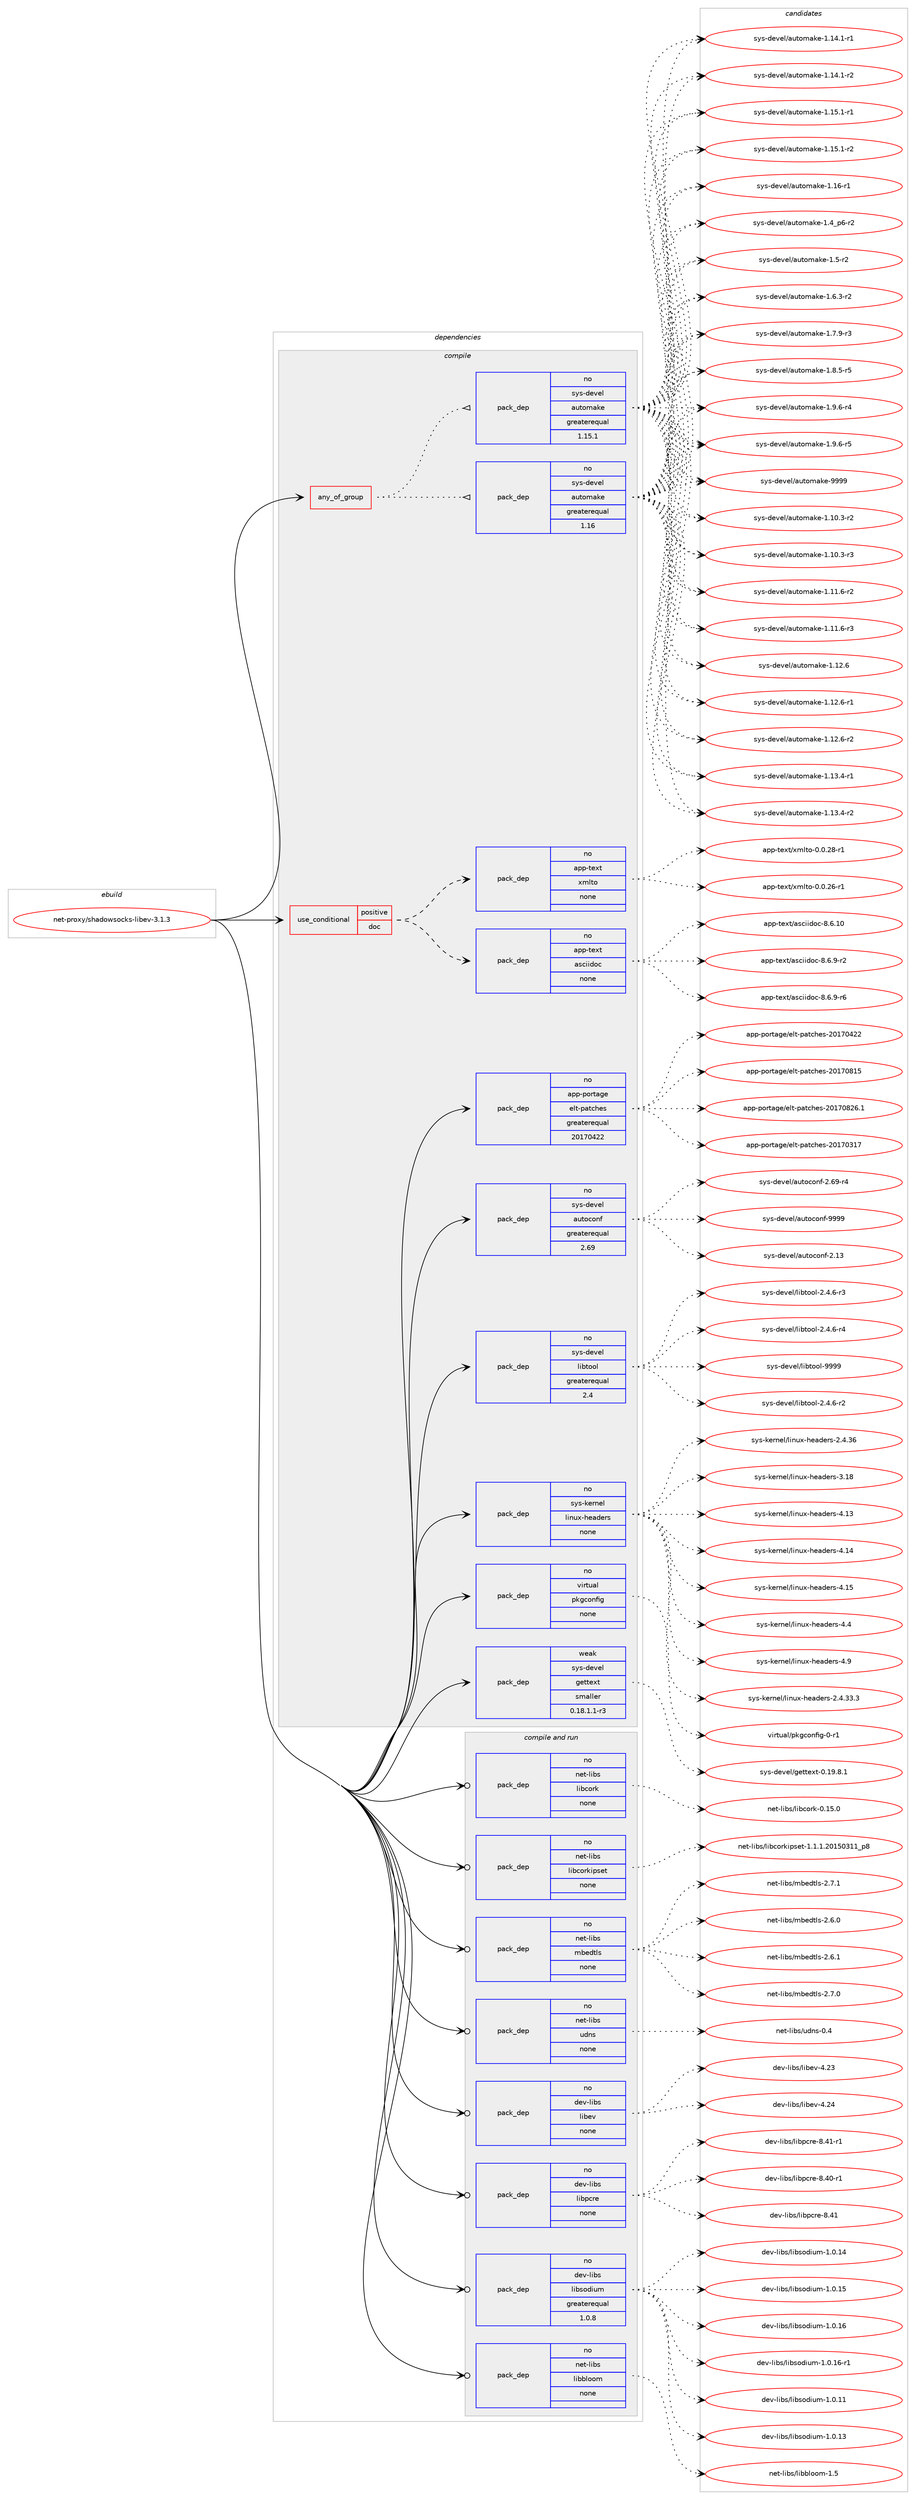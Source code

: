 digraph prolog {

# *************
# Graph options
# *************

newrank=true;
concentrate=true;
compound=true;
graph [rankdir=LR,fontname=Helvetica,fontsize=10,ranksep=1.5];#, ranksep=2.5, nodesep=0.2];
edge  [arrowhead=vee];
node  [fontname=Helvetica,fontsize=10];

# **********
# The ebuild
# **********

subgraph cluster_leftcol {
color=gray;
rank=same;
label=<<i>ebuild</i>>;
id [label="net-proxy/shadowsocks-libev-3.1.3", color=red, width=4, href="../net-proxy/shadowsocks-libev-3.1.3.svg"];
}

# ****************
# The dependencies
# ****************

subgraph cluster_midcol {
color=gray;
label=<<i>dependencies</i>>;
subgraph cluster_compile {
fillcolor="#eeeeee";
style=filled;
label=<<i>compile</i>>;
subgraph any30 {
dependency1260 [label=<<TABLE BORDER="0" CELLBORDER="1" CELLSPACING="0" CELLPADDING="4"><TR><TD CELLPADDING="10">any_of_group</TD></TR></TABLE>>, shape=none, color=red];subgraph pack849 {
dependency1261 [label=<<TABLE BORDER="0" CELLBORDER="1" CELLSPACING="0" CELLPADDING="4" WIDTH="220"><TR><TD ROWSPAN="6" CELLPADDING="30">pack_dep</TD></TR><TR><TD WIDTH="110">no</TD></TR><TR><TD>sys-devel</TD></TR><TR><TD>automake</TD></TR><TR><TD>greaterequal</TD></TR><TR><TD>1.16</TD></TR></TABLE>>, shape=none, color=blue];
}
dependency1260:e -> dependency1261:w [weight=20,style="dotted",arrowhead="oinv"];
subgraph pack850 {
dependency1262 [label=<<TABLE BORDER="0" CELLBORDER="1" CELLSPACING="0" CELLPADDING="4" WIDTH="220"><TR><TD ROWSPAN="6" CELLPADDING="30">pack_dep</TD></TR><TR><TD WIDTH="110">no</TD></TR><TR><TD>sys-devel</TD></TR><TR><TD>automake</TD></TR><TR><TD>greaterequal</TD></TR><TR><TD>1.15.1</TD></TR></TABLE>>, shape=none, color=blue];
}
dependency1260:e -> dependency1262:w [weight=20,style="dotted",arrowhead="oinv"];
}
id:e -> dependency1260:w [weight=20,style="solid",arrowhead="vee"];
subgraph cond382 {
dependency1263 [label=<<TABLE BORDER="0" CELLBORDER="1" CELLSPACING="0" CELLPADDING="4"><TR><TD ROWSPAN="3" CELLPADDING="10">use_conditional</TD></TR><TR><TD>positive</TD></TR><TR><TD>doc</TD></TR></TABLE>>, shape=none, color=red];
subgraph pack851 {
dependency1264 [label=<<TABLE BORDER="0" CELLBORDER="1" CELLSPACING="0" CELLPADDING="4" WIDTH="220"><TR><TD ROWSPAN="6" CELLPADDING="30">pack_dep</TD></TR><TR><TD WIDTH="110">no</TD></TR><TR><TD>app-text</TD></TR><TR><TD>asciidoc</TD></TR><TR><TD>none</TD></TR><TR><TD></TD></TR></TABLE>>, shape=none, color=blue];
}
dependency1263:e -> dependency1264:w [weight=20,style="dashed",arrowhead="vee"];
subgraph pack852 {
dependency1265 [label=<<TABLE BORDER="0" CELLBORDER="1" CELLSPACING="0" CELLPADDING="4" WIDTH="220"><TR><TD ROWSPAN="6" CELLPADDING="30">pack_dep</TD></TR><TR><TD WIDTH="110">no</TD></TR><TR><TD>app-text</TD></TR><TR><TD>xmlto</TD></TR><TR><TD>none</TD></TR><TR><TD></TD></TR></TABLE>>, shape=none, color=blue];
}
dependency1263:e -> dependency1265:w [weight=20,style="dashed",arrowhead="vee"];
}
id:e -> dependency1263:w [weight=20,style="solid",arrowhead="vee"];
subgraph pack853 {
dependency1266 [label=<<TABLE BORDER="0" CELLBORDER="1" CELLSPACING="0" CELLPADDING="4" WIDTH="220"><TR><TD ROWSPAN="6" CELLPADDING="30">pack_dep</TD></TR><TR><TD WIDTH="110">no</TD></TR><TR><TD>app-portage</TD></TR><TR><TD>elt-patches</TD></TR><TR><TD>greaterequal</TD></TR><TR><TD>20170422</TD></TR></TABLE>>, shape=none, color=blue];
}
id:e -> dependency1266:w [weight=20,style="solid",arrowhead="vee"];
subgraph pack854 {
dependency1267 [label=<<TABLE BORDER="0" CELLBORDER="1" CELLSPACING="0" CELLPADDING="4" WIDTH="220"><TR><TD ROWSPAN="6" CELLPADDING="30">pack_dep</TD></TR><TR><TD WIDTH="110">no</TD></TR><TR><TD>sys-devel</TD></TR><TR><TD>autoconf</TD></TR><TR><TD>greaterequal</TD></TR><TR><TD>2.69</TD></TR></TABLE>>, shape=none, color=blue];
}
id:e -> dependency1267:w [weight=20,style="solid",arrowhead="vee"];
subgraph pack855 {
dependency1268 [label=<<TABLE BORDER="0" CELLBORDER="1" CELLSPACING="0" CELLPADDING="4" WIDTH="220"><TR><TD ROWSPAN="6" CELLPADDING="30">pack_dep</TD></TR><TR><TD WIDTH="110">no</TD></TR><TR><TD>sys-devel</TD></TR><TR><TD>libtool</TD></TR><TR><TD>greaterequal</TD></TR><TR><TD>2.4</TD></TR></TABLE>>, shape=none, color=blue];
}
id:e -> dependency1268:w [weight=20,style="solid",arrowhead="vee"];
subgraph pack856 {
dependency1269 [label=<<TABLE BORDER="0" CELLBORDER="1" CELLSPACING="0" CELLPADDING="4" WIDTH="220"><TR><TD ROWSPAN="6" CELLPADDING="30">pack_dep</TD></TR><TR><TD WIDTH="110">no</TD></TR><TR><TD>sys-kernel</TD></TR><TR><TD>linux-headers</TD></TR><TR><TD>none</TD></TR><TR><TD></TD></TR></TABLE>>, shape=none, color=blue];
}
id:e -> dependency1269:w [weight=20,style="solid",arrowhead="vee"];
subgraph pack857 {
dependency1270 [label=<<TABLE BORDER="0" CELLBORDER="1" CELLSPACING="0" CELLPADDING="4" WIDTH="220"><TR><TD ROWSPAN="6" CELLPADDING="30">pack_dep</TD></TR><TR><TD WIDTH="110">no</TD></TR><TR><TD>virtual</TD></TR><TR><TD>pkgconfig</TD></TR><TR><TD>none</TD></TR><TR><TD></TD></TR></TABLE>>, shape=none, color=blue];
}
id:e -> dependency1270:w [weight=20,style="solid",arrowhead="vee"];
subgraph pack858 {
dependency1271 [label=<<TABLE BORDER="0" CELLBORDER="1" CELLSPACING="0" CELLPADDING="4" WIDTH="220"><TR><TD ROWSPAN="6" CELLPADDING="30">pack_dep</TD></TR><TR><TD WIDTH="110">weak</TD></TR><TR><TD>sys-devel</TD></TR><TR><TD>gettext</TD></TR><TR><TD>smaller</TD></TR><TR><TD>0.18.1.1-r3</TD></TR></TABLE>>, shape=none, color=blue];
}
id:e -> dependency1271:w [weight=20,style="solid",arrowhead="vee"];
}
subgraph cluster_compileandrun {
fillcolor="#eeeeee";
style=filled;
label=<<i>compile and run</i>>;
subgraph pack859 {
dependency1272 [label=<<TABLE BORDER="0" CELLBORDER="1" CELLSPACING="0" CELLPADDING="4" WIDTH="220"><TR><TD ROWSPAN="6" CELLPADDING="30">pack_dep</TD></TR><TR><TD WIDTH="110">no</TD></TR><TR><TD>dev-libs</TD></TR><TR><TD>libev</TD></TR><TR><TD>none</TD></TR><TR><TD></TD></TR></TABLE>>, shape=none, color=blue];
}
id:e -> dependency1272:w [weight=20,style="solid",arrowhead="odotvee"];
subgraph pack860 {
dependency1273 [label=<<TABLE BORDER="0" CELLBORDER="1" CELLSPACING="0" CELLPADDING="4" WIDTH="220"><TR><TD ROWSPAN="6" CELLPADDING="30">pack_dep</TD></TR><TR><TD WIDTH="110">no</TD></TR><TR><TD>dev-libs</TD></TR><TR><TD>libpcre</TD></TR><TR><TD>none</TD></TR><TR><TD></TD></TR></TABLE>>, shape=none, color=blue];
}
id:e -> dependency1273:w [weight=20,style="solid",arrowhead="odotvee"];
subgraph pack861 {
dependency1274 [label=<<TABLE BORDER="0" CELLBORDER="1" CELLSPACING="0" CELLPADDING="4" WIDTH="220"><TR><TD ROWSPAN="6" CELLPADDING="30">pack_dep</TD></TR><TR><TD WIDTH="110">no</TD></TR><TR><TD>dev-libs</TD></TR><TR><TD>libsodium</TD></TR><TR><TD>greaterequal</TD></TR><TR><TD>1.0.8</TD></TR></TABLE>>, shape=none, color=blue];
}
id:e -> dependency1274:w [weight=20,style="solid",arrowhead="odotvee"];
subgraph pack862 {
dependency1275 [label=<<TABLE BORDER="0" CELLBORDER="1" CELLSPACING="0" CELLPADDING="4" WIDTH="220"><TR><TD ROWSPAN="6" CELLPADDING="30">pack_dep</TD></TR><TR><TD WIDTH="110">no</TD></TR><TR><TD>net-libs</TD></TR><TR><TD>libbloom</TD></TR><TR><TD>none</TD></TR><TR><TD></TD></TR></TABLE>>, shape=none, color=blue];
}
id:e -> dependency1275:w [weight=20,style="solid",arrowhead="odotvee"];
subgraph pack863 {
dependency1276 [label=<<TABLE BORDER="0" CELLBORDER="1" CELLSPACING="0" CELLPADDING="4" WIDTH="220"><TR><TD ROWSPAN="6" CELLPADDING="30">pack_dep</TD></TR><TR><TD WIDTH="110">no</TD></TR><TR><TD>net-libs</TD></TR><TR><TD>libcork</TD></TR><TR><TD>none</TD></TR><TR><TD></TD></TR></TABLE>>, shape=none, color=blue];
}
id:e -> dependency1276:w [weight=20,style="solid",arrowhead="odotvee"];
subgraph pack864 {
dependency1277 [label=<<TABLE BORDER="0" CELLBORDER="1" CELLSPACING="0" CELLPADDING="4" WIDTH="220"><TR><TD ROWSPAN="6" CELLPADDING="30">pack_dep</TD></TR><TR><TD WIDTH="110">no</TD></TR><TR><TD>net-libs</TD></TR><TR><TD>libcorkipset</TD></TR><TR><TD>none</TD></TR><TR><TD></TD></TR></TABLE>>, shape=none, color=blue];
}
id:e -> dependency1277:w [weight=20,style="solid",arrowhead="odotvee"];
subgraph pack865 {
dependency1278 [label=<<TABLE BORDER="0" CELLBORDER="1" CELLSPACING="0" CELLPADDING="4" WIDTH="220"><TR><TD ROWSPAN="6" CELLPADDING="30">pack_dep</TD></TR><TR><TD WIDTH="110">no</TD></TR><TR><TD>net-libs</TD></TR><TR><TD>mbedtls</TD></TR><TR><TD>none</TD></TR><TR><TD></TD></TR></TABLE>>, shape=none, color=blue];
}
id:e -> dependency1278:w [weight=20,style="solid",arrowhead="odotvee"];
subgraph pack866 {
dependency1279 [label=<<TABLE BORDER="0" CELLBORDER="1" CELLSPACING="0" CELLPADDING="4" WIDTH="220"><TR><TD ROWSPAN="6" CELLPADDING="30">pack_dep</TD></TR><TR><TD WIDTH="110">no</TD></TR><TR><TD>net-libs</TD></TR><TR><TD>udns</TD></TR><TR><TD>none</TD></TR><TR><TD></TD></TR></TABLE>>, shape=none, color=blue];
}
id:e -> dependency1279:w [weight=20,style="solid",arrowhead="odotvee"];
}
subgraph cluster_run {
fillcolor="#eeeeee";
style=filled;
label=<<i>run</i>>;
}
}

# **************
# The candidates
# **************

subgraph cluster_choices {
rank=same;
color=gray;
label=<<i>candidates</i>>;

subgraph choice849 {
color=black;
nodesep=1;
choice11512111545100101118101108479711711611110997107101454946494846514511450 [label="sys-devel/automake-1.10.3-r2", color=red, width=4,href="../sys-devel/automake-1.10.3-r2.svg"];
choice11512111545100101118101108479711711611110997107101454946494846514511451 [label="sys-devel/automake-1.10.3-r3", color=red, width=4,href="../sys-devel/automake-1.10.3-r3.svg"];
choice11512111545100101118101108479711711611110997107101454946494946544511450 [label="sys-devel/automake-1.11.6-r2", color=red, width=4,href="../sys-devel/automake-1.11.6-r2.svg"];
choice11512111545100101118101108479711711611110997107101454946494946544511451 [label="sys-devel/automake-1.11.6-r3", color=red, width=4,href="../sys-devel/automake-1.11.6-r3.svg"];
choice1151211154510010111810110847971171161111099710710145494649504654 [label="sys-devel/automake-1.12.6", color=red, width=4,href="../sys-devel/automake-1.12.6.svg"];
choice11512111545100101118101108479711711611110997107101454946495046544511449 [label="sys-devel/automake-1.12.6-r1", color=red, width=4,href="../sys-devel/automake-1.12.6-r1.svg"];
choice11512111545100101118101108479711711611110997107101454946495046544511450 [label="sys-devel/automake-1.12.6-r2", color=red, width=4,href="../sys-devel/automake-1.12.6-r2.svg"];
choice11512111545100101118101108479711711611110997107101454946495146524511449 [label="sys-devel/automake-1.13.4-r1", color=red, width=4,href="../sys-devel/automake-1.13.4-r1.svg"];
choice11512111545100101118101108479711711611110997107101454946495146524511450 [label="sys-devel/automake-1.13.4-r2", color=red, width=4,href="../sys-devel/automake-1.13.4-r2.svg"];
choice11512111545100101118101108479711711611110997107101454946495246494511449 [label="sys-devel/automake-1.14.1-r1", color=red, width=4,href="../sys-devel/automake-1.14.1-r1.svg"];
choice11512111545100101118101108479711711611110997107101454946495246494511450 [label="sys-devel/automake-1.14.1-r2", color=red, width=4,href="../sys-devel/automake-1.14.1-r2.svg"];
choice11512111545100101118101108479711711611110997107101454946495346494511449 [label="sys-devel/automake-1.15.1-r1", color=red, width=4,href="../sys-devel/automake-1.15.1-r1.svg"];
choice11512111545100101118101108479711711611110997107101454946495346494511450 [label="sys-devel/automake-1.15.1-r2", color=red, width=4,href="../sys-devel/automake-1.15.1-r2.svg"];
choice1151211154510010111810110847971171161111099710710145494649544511449 [label="sys-devel/automake-1.16-r1", color=red, width=4,href="../sys-devel/automake-1.16-r1.svg"];
choice115121115451001011181011084797117116111109971071014549465295112544511450 [label="sys-devel/automake-1.4_p6-r2", color=red, width=4,href="../sys-devel/automake-1.4_p6-r2.svg"];
choice11512111545100101118101108479711711611110997107101454946534511450 [label="sys-devel/automake-1.5-r2", color=red, width=4,href="../sys-devel/automake-1.5-r2.svg"];
choice115121115451001011181011084797117116111109971071014549465446514511450 [label="sys-devel/automake-1.6.3-r2", color=red, width=4,href="../sys-devel/automake-1.6.3-r2.svg"];
choice115121115451001011181011084797117116111109971071014549465546574511451 [label="sys-devel/automake-1.7.9-r3", color=red, width=4,href="../sys-devel/automake-1.7.9-r3.svg"];
choice115121115451001011181011084797117116111109971071014549465646534511453 [label="sys-devel/automake-1.8.5-r5", color=red, width=4,href="../sys-devel/automake-1.8.5-r5.svg"];
choice115121115451001011181011084797117116111109971071014549465746544511452 [label="sys-devel/automake-1.9.6-r4", color=red, width=4,href="../sys-devel/automake-1.9.6-r4.svg"];
choice115121115451001011181011084797117116111109971071014549465746544511453 [label="sys-devel/automake-1.9.6-r5", color=red, width=4,href="../sys-devel/automake-1.9.6-r5.svg"];
choice115121115451001011181011084797117116111109971071014557575757 [label="sys-devel/automake-9999", color=red, width=4,href="../sys-devel/automake-9999.svg"];
dependency1261:e -> choice11512111545100101118101108479711711611110997107101454946494846514511450:w [style=dotted,weight="100"];
dependency1261:e -> choice11512111545100101118101108479711711611110997107101454946494846514511451:w [style=dotted,weight="100"];
dependency1261:e -> choice11512111545100101118101108479711711611110997107101454946494946544511450:w [style=dotted,weight="100"];
dependency1261:e -> choice11512111545100101118101108479711711611110997107101454946494946544511451:w [style=dotted,weight="100"];
dependency1261:e -> choice1151211154510010111810110847971171161111099710710145494649504654:w [style=dotted,weight="100"];
dependency1261:e -> choice11512111545100101118101108479711711611110997107101454946495046544511449:w [style=dotted,weight="100"];
dependency1261:e -> choice11512111545100101118101108479711711611110997107101454946495046544511450:w [style=dotted,weight="100"];
dependency1261:e -> choice11512111545100101118101108479711711611110997107101454946495146524511449:w [style=dotted,weight="100"];
dependency1261:e -> choice11512111545100101118101108479711711611110997107101454946495146524511450:w [style=dotted,weight="100"];
dependency1261:e -> choice11512111545100101118101108479711711611110997107101454946495246494511449:w [style=dotted,weight="100"];
dependency1261:e -> choice11512111545100101118101108479711711611110997107101454946495246494511450:w [style=dotted,weight="100"];
dependency1261:e -> choice11512111545100101118101108479711711611110997107101454946495346494511449:w [style=dotted,weight="100"];
dependency1261:e -> choice11512111545100101118101108479711711611110997107101454946495346494511450:w [style=dotted,weight="100"];
dependency1261:e -> choice1151211154510010111810110847971171161111099710710145494649544511449:w [style=dotted,weight="100"];
dependency1261:e -> choice115121115451001011181011084797117116111109971071014549465295112544511450:w [style=dotted,weight="100"];
dependency1261:e -> choice11512111545100101118101108479711711611110997107101454946534511450:w [style=dotted,weight="100"];
dependency1261:e -> choice115121115451001011181011084797117116111109971071014549465446514511450:w [style=dotted,weight="100"];
dependency1261:e -> choice115121115451001011181011084797117116111109971071014549465546574511451:w [style=dotted,weight="100"];
dependency1261:e -> choice115121115451001011181011084797117116111109971071014549465646534511453:w [style=dotted,weight="100"];
dependency1261:e -> choice115121115451001011181011084797117116111109971071014549465746544511452:w [style=dotted,weight="100"];
dependency1261:e -> choice115121115451001011181011084797117116111109971071014549465746544511453:w [style=dotted,weight="100"];
dependency1261:e -> choice115121115451001011181011084797117116111109971071014557575757:w [style=dotted,weight="100"];
}
subgraph choice850 {
color=black;
nodesep=1;
choice11512111545100101118101108479711711611110997107101454946494846514511450 [label="sys-devel/automake-1.10.3-r2", color=red, width=4,href="../sys-devel/automake-1.10.3-r2.svg"];
choice11512111545100101118101108479711711611110997107101454946494846514511451 [label="sys-devel/automake-1.10.3-r3", color=red, width=4,href="../sys-devel/automake-1.10.3-r3.svg"];
choice11512111545100101118101108479711711611110997107101454946494946544511450 [label="sys-devel/automake-1.11.6-r2", color=red, width=4,href="../sys-devel/automake-1.11.6-r2.svg"];
choice11512111545100101118101108479711711611110997107101454946494946544511451 [label="sys-devel/automake-1.11.6-r3", color=red, width=4,href="../sys-devel/automake-1.11.6-r3.svg"];
choice1151211154510010111810110847971171161111099710710145494649504654 [label="sys-devel/automake-1.12.6", color=red, width=4,href="../sys-devel/automake-1.12.6.svg"];
choice11512111545100101118101108479711711611110997107101454946495046544511449 [label="sys-devel/automake-1.12.6-r1", color=red, width=4,href="../sys-devel/automake-1.12.6-r1.svg"];
choice11512111545100101118101108479711711611110997107101454946495046544511450 [label="sys-devel/automake-1.12.6-r2", color=red, width=4,href="../sys-devel/automake-1.12.6-r2.svg"];
choice11512111545100101118101108479711711611110997107101454946495146524511449 [label="sys-devel/automake-1.13.4-r1", color=red, width=4,href="../sys-devel/automake-1.13.4-r1.svg"];
choice11512111545100101118101108479711711611110997107101454946495146524511450 [label="sys-devel/automake-1.13.4-r2", color=red, width=4,href="../sys-devel/automake-1.13.4-r2.svg"];
choice11512111545100101118101108479711711611110997107101454946495246494511449 [label="sys-devel/automake-1.14.1-r1", color=red, width=4,href="../sys-devel/automake-1.14.1-r1.svg"];
choice11512111545100101118101108479711711611110997107101454946495246494511450 [label="sys-devel/automake-1.14.1-r2", color=red, width=4,href="../sys-devel/automake-1.14.1-r2.svg"];
choice11512111545100101118101108479711711611110997107101454946495346494511449 [label="sys-devel/automake-1.15.1-r1", color=red, width=4,href="../sys-devel/automake-1.15.1-r1.svg"];
choice11512111545100101118101108479711711611110997107101454946495346494511450 [label="sys-devel/automake-1.15.1-r2", color=red, width=4,href="../sys-devel/automake-1.15.1-r2.svg"];
choice1151211154510010111810110847971171161111099710710145494649544511449 [label="sys-devel/automake-1.16-r1", color=red, width=4,href="../sys-devel/automake-1.16-r1.svg"];
choice115121115451001011181011084797117116111109971071014549465295112544511450 [label="sys-devel/automake-1.4_p6-r2", color=red, width=4,href="../sys-devel/automake-1.4_p6-r2.svg"];
choice11512111545100101118101108479711711611110997107101454946534511450 [label="sys-devel/automake-1.5-r2", color=red, width=4,href="../sys-devel/automake-1.5-r2.svg"];
choice115121115451001011181011084797117116111109971071014549465446514511450 [label="sys-devel/automake-1.6.3-r2", color=red, width=4,href="../sys-devel/automake-1.6.3-r2.svg"];
choice115121115451001011181011084797117116111109971071014549465546574511451 [label="sys-devel/automake-1.7.9-r3", color=red, width=4,href="../sys-devel/automake-1.7.9-r3.svg"];
choice115121115451001011181011084797117116111109971071014549465646534511453 [label="sys-devel/automake-1.8.5-r5", color=red, width=4,href="../sys-devel/automake-1.8.5-r5.svg"];
choice115121115451001011181011084797117116111109971071014549465746544511452 [label="sys-devel/automake-1.9.6-r4", color=red, width=4,href="../sys-devel/automake-1.9.6-r4.svg"];
choice115121115451001011181011084797117116111109971071014549465746544511453 [label="sys-devel/automake-1.9.6-r5", color=red, width=4,href="../sys-devel/automake-1.9.6-r5.svg"];
choice115121115451001011181011084797117116111109971071014557575757 [label="sys-devel/automake-9999", color=red, width=4,href="../sys-devel/automake-9999.svg"];
dependency1262:e -> choice11512111545100101118101108479711711611110997107101454946494846514511450:w [style=dotted,weight="100"];
dependency1262:e -> choice11512111545100101118101108479711711611110997107101454946494846514511451:w [style=dotted,weight="100"];
dependency1262:e -> choice11512111545100101118101108479711711611110997107101454946494946544511450:w [style=dotted,weight="100"];
dependency1262:e -> choice11512111545100101118101108479711711611110997107101454946494946544511451:w [style=dotted,weight="100"];
dependency1262:e -> choice1151211154510010111810110847971171161111099710710145494649504654:w [style=dotted,weight="100"];
dependency1262:e -> choice11512111545100101118101108479711711611110997107101454946495046544511449:w [style=dotted,weight="100"];
dependency1262:e -> choice11512111545100101118101108479711711611110997107101454946495046544511450:w [style=dotted,weight="100"];
dependency1262:e -> choice11512111545100101118101108479711711611110997107101454946495146524511449:w [style=dotted,weight="100"];
dependency1262:e -> choice11512111545100101118101108479711711611110997107101454946495146524511450:w [style=dotted,weight="100"];
dependency1262:e -> choice11512111545100101118101108479711711611110997107101454946495246494511449:w [style=dotted,weight="100"];
dependency1262:e -> choice11512111545100101118101108479711711611110997107101454946495246494511450:w [style=dotted,weight="100"];
dependency1262:e -> choice11512111545100101118101108479711711611110997107101454946495346494511449:w [style=dotted,weight="100"];
dependency1262:e -> choice11512111545100101118101108479711711611110997107101454946495346494511450:w [style=dotted,weight="100"];
dependency1262:e -> choice1151211154510010111810110847971171161111099710710145494649544511449:w [style=dotted,weight="100"];
dependency1262:e -> choice115121115451001011181011084797117116111109971071014549465295112544511450:w [style=dotted,weight="100"];
dependency1262:e -> choice11512111545100101118101108479711711611110997107101454946534511450:w [style=dotted,weight="100"];
dependency1262:e -> choice115121115451001011181011084797117116111109971071014549465446514511450:w [style=dotted,weight="100"];
dependency1262:e -> choice115121115451001011181011084797117116111109971071014549465546574511451:w [style=dotted,weight="100"];
dependency1262:e -> choice115121115451001011181011084797117116111109971071014549465646534511453:w [style=dotted,weight="100"];
dependency1262:e -> choice115121115451001011181011084797117116111109971071014549465746544511452:w [style=dotted,weight="100"];
dependency1262:e -> choice115121115451001011181011084797117116111109971071014549465746544511453:w [style=dotted,weight="100"];
dependency1262:e -> choice115121115451001011181011084797117116111109971071014557575757:w [style=dotted,weight="100"];
}
subgraph choice851 {
color=black;
nodesep=1;
choice97112112451161011201164797115991051051001119945564654464948 [label="app-text/asciidoc-8.6.10", color=red, width=4,href="../app-text/asciidoc-8.6.10.svg"];
choice9711211245116101120116479711599105105100111994556465446574511450 [label="app-text/asciidoc-8.6.9-r2", color=red, width=4,href="../app-text/asciidoc-8.6.9-r2.svg"];
choice9711211245116101120116479711599105105100111994556465446574511454 [label="app-text/asciidoc-8.6.9-r6", color=red, width=4,href="../app-text/asciidoc-8.6.9-r6.svg"];
dependency1264:e -> choice97112112451161011201164797115991051051001119945564654464948:w [style=dotted,weight="100"];
dependency1264:e -> choice9711211245116101120116479711599105105100111994556465446574511450:w [style=dotted,weight="100"];
dependency1264:e -> choice9711211245116101120116479711599105105100111994556465446574511454:w [style=dotted,weight="100"];
}
subgraph choice852 {
color=black;
nodesep=1;
choice971121124511610112011647120109108116111454846484650544511449 [label="app-text/xmlto-0.0.26-r1", color=red, width=4,href="../app-text/xmlto-0.0.26-r1.svg"];
choice971121124511610112011647120109108116111454846484650564511449 [label="app-text/xmlto-0.0.28-r1", color=red, width=4,href="../app-text/xmlto-0.0.28-r1.svg"];
dependency1265:e -> choice971121124511610112011647120109108116111454846484650544511449:w [style=dotted,weight="100"];
dependency1265:e -> choice971121124511610112011647120109108116111454846484650564511449:w [style=dotted,weight="100"];
}
subgraph choice853 {
color=black;
nodesep=1;
choice97112112451121111141169710310147101108116451129711699104101115455048495548514955 [label="app-portage/elt-patches-20170317", color=red, width=4,href="../app-portage/elt-patches-20170317.svg"];
choice97112112451121111141169710310147101108116451129711699104101115455048495548525050 [label="app-portage/elt-patches-20170422", color=red, width=4,href="../app-portage/elt-patches-20170422.svg"];
choice97112112451121111141169710310147101108116451129711699104101115455048495548564953 [label="app-portage/elt-patches-20170815", color=red, width=4,href="../app-portage/elt-patches-20170815.svg"];
choice971121124511211111411697103101471011081164511297116991041011154550484955485650544649 [label="app-portage/elt-patches-20170826.1", color=red, width=4,href="../app-portage/elt-patches-20170826.1.svg"];
dependency1266:e -> choice97112112451121111141169710310147101108116451129711699104101115455048495548514955:w [style=dotted,weight="100"];
dependency1266:e -> choice97112112451121111141169710310147101108116451129711699104101115455048495548525050:w [style=dotted,weight="100"];
dependency1266:e -> choice97112112451121111141169710310147101108116451129711699104101115455048495548564953:w [style=dotted,weight="100"];
dependency1266:e -> choice971121124511211111411697103101471011081164511297116991041011154550484955485650544649:w [style=dotted,weight="100"];
}
subgraph choice854 {
color=black;
nodesep=1;
choice115121115451001011181011084797117116111991111101024550464951 [label="sys-devel/autoconf-2.13", color=red, width=4,href="../sys-devel/autoconf-2.13.svg"];
choice1151211154510010111810110847971171161119911111010245504654574511452 [label="sys-devel/autoconf-2.69-r4", color=red, width=4,href="../sys-devel/autoconf-2.69-r4.svg"];
choice115121115451001011181011084797117116111991111101024557575757 [label="sys-devel/autoconf-9999", color=red, width=4,href="../sys-devel/autoconf-9999.svg"];
dependency1267:e -> choice115121115451001011181011084797117116111991111101024550464951:w [style=dotted,weight="100"];
dependency1267:e -> choice1151211154510010111810110847971171161119911111010245504654574511452:w [style=dotted,weight="100"];
dependency1267:e -> choice115121115451001011181011084797117116111991111101024557575757:w [style=dotted,weight="100"];
}
subgraph choice855 {
color=black;
nodesep=1;
choice1151211154510010111810110847108105981161111111084550465246544511450 [label="sys-devel/libtool-2.4.6-r2", color=red, width=4,href="../sys-devel/libtool-2.4.6-r2.svg"];
choice1151211154510010111810110847108105981161111111084550465246544511451 [label="sys-devel/libtool-2.4.6-r3", color=red, width=4,href="../sys-devel/libtool-2.4.6-r3.svg"];
choice1151211154510010111810110847108105981161111111084550465246544511452 [label="sys-devel/libtool-2.4.6-r4", color=red, width=4,href="../sys-devel/libtool-2.4.6-r4.svg"];
choice1151211154510010111810110847108105981161111111084557575757 [label="sys-devel/libtool-9999", color=red, width=4,href="../sys-devel/libtool-9999.svg"];
dependency1268:e -> choice1151211154510010111810110847108105981161111111084550465246544511450:w [style=dotted,weight="100"];
dependency1268:e -> choice1151211154510010111810110847108105981161111111084550465246544511451:w [style=dotted,weight="100"];
dependency1268:e -> choice1151211154510010111810110847108105981161111111084550465246544511452:w [style=dotted,weight="100"];
dependency1268:e -> choice1151211154510010111810110847108105981161111111084557575757:w [style=dotted,weight="100"];
}
subgraph choice856 {
color=black;
nodesep=1;
choice11512111545107101114110101108471081051101171204510410197100101114115455046524651514651 [label="sys-kernel/linux-headers-2.4.33.3", color=red, width=4,href="../sys-kernel/linux-headers-2.4.33.3.svg"];
choice1151211154510710111411010110847108105110117120451041019710010111411545504652465154 [label="sys-kernel/linux-headers-2.4.36", color=red, width=4,href="../sys-kernel/linux-headers-2.4.36.svg"];
choice115121115451071011141101011084710810511011712045104101971001011141154551464956 [label="sys-kernel/linux-headers-3.18", color=red, width=4,href="../sys-kernel/linux-headers-3.18.svg"];
choice115121115451071011141101011084710810511011712045104101971001011141154552464951 [label="sys-kernel/linux-headers-4.13", color=red, width=4,href="../sys-kernel/linux-headers-4.13.svg"];
choice115121115451071011141101011084710810511011712045104101971001011141154552464952 [label="sys-kernel/linux-headers-4.14", color=red, width=4,href="../sys-kernel/linux-headers-4.14.svg"];
choice115121115451071011141101011084710810511011712045104101971001011141154552464953 [label="sys-kernel/linux-headers-4.15", color=red, width=4,href="../sys-kernel/linux-headers-4.15.svg"];
choice1151211154510710111411010110847108105110117120451041019710010111411545524652 [label="sys-kernel/linux-headers-4.4", color=red, width=4,href="../sys-kernel/linux-headers-4.4.svg"];
choice1151211154510710111411010110847108105110117120451041019710010111411545524657 [label="sys-kernel/linux-headers-4.9", color=red, width=4,href="../sys-kernel/linux-headers-4.9.svg"];
dependency1269:e -> choice11512111545107101114110101108471081051101171204510410197100101114115455046524651514651:w [style=dotted,weight="100"];
dependency1269:e -> choice1151211154510710111411010110847108105110117120451041019710010111411545504652465154:w [style=dotted,weight="100"];
dependency1269:e -> choice115121115451071011141101011084710810511011712045104101971001011141154551464956:w [style=dotted,weight="100"];
dependency1269:e -> choice115121115451071011141101011084710810511011712045104101971001011141154552464951:w [style=dotted,weight="100"];
dependency1269:e -> choice115121115451071011141101011084710810511011712045104101971001011141154552464952:w [style=dotted,weight="100"];
dependency1269:e -> choice115121115451071011141101011084710810511011712045104101971001011141154552464953:w [style=dotted,weight="100"];
dependency1269:e -> choice1151211154510710111411010110847108105110117120451041019710010111411545524652:w [style=dotted,weight="100"];
dependency1269:e -> choice1151211154510710111411010110847108105110117120451041019710010111411545524657:w [style=dotted,weight="100"];
}
subgraph choice857 {
color=black;
nodesep=1;
choice11810511411611797108471121071039911111010210510345484511449 [label="virtual/pkgconfig-0-r1", color=red, width=4,href="../virtual/pkgconfig-0-r1.svg"];
dependency1270:e -> choice11810511411611797108471121071039911111010210510345484511449:w [style=dotted,weight="100"];
}
subgraph choice858 {
color=black;
nodesep=1;
choice1151211154510010111810110847103101116116101120116454846495746564649 [label="sys-devel/gettext-0.19.8.1", color=red, width=4,href="../sys-devel/gettext-0.19.8.1.svg"];
dependency1271:e -> choice1151211154510010111810110847103101116116101120116454846495746564649:w [style=dotted,weight="100"];
}
subgraph choice859 {
color=black;
nodesep=1;
choice100101118451081059811547108105981011184552465051 [label="dev-libs/libev-4.23", color=red, width=4,href="../dev-libs/libev-4.23.svg"];
choice100101118451081059811547108105981011184552465052 [label="dev-libs/libev-4.24", color=red, width=4,href="../dev-libs/libev-4.24.svg"];
dependency1272:e -> choice100101118451081059811547108105981011184552465051:w [style=dotted,weight="100"];
dependency1272:e -> choice100101118451081059811547108105981011184552465052:w [style=dotted,weight="100"];
}
subgraph choice860 {
color=black;
nodesep=1;
choice100101118451081059811547108105981129911410145564652484511449 [label="dev-libs/libpcre-8.40-r1", color=red, width=4,href="../dev-libs/libpcre-8.40-r1.svg"];
choice10010111845108105981154710810598112991141014556465249 [label="dev-libs/libpcre-8.41", color=red, width=4,href="../dev-libs/libpcre-8.41.svg"];
choice100101118451081059811547108105981129911410145564652494511449 [label="dev-libs/libpcre-8.41-r1", color=red, width=4,href="../dev-libs/libpcre-8.41-r1.svg"];
dependency1273:e -> choice100101118451081059811547108105981129911410145564652484511449:w [style=dotted,weight="100"];
dependency1273:e -> choice10010111845108105981154710810598112991141014556465249:w [style=dotted,weight="100"];
dependency1273:e -> choice100101118451081059811547108105981129911410145564652494511449:w [style=dotted,weight="100"];
}
subgraph choice861 {
color=black;
nodesep=1;
choice1001011184510810598115471081059811511110010511710945494648464949 [label="dev-libs/libsodium-1.0.11", color=red, width=4,href="../dev-libs/libsodium-1.0.11.svg"];
choice1001011184510810598115471081059811511110010511710945494648464951 [label="dev-libs/libsodium-1.0.13", color=red, width=4,href="../dev-libs/libsodium-1.0.13.svg"];
choice1001011184510810598115471081059811511110010511710945494648464952 [label="dev-libs/libsodium-1.0.14", color=red, width=4,href="../dev-libs/libsodium-1.0.14.svg"];
choice1001011184510810598115471081059811511110010511710945494648464953 [label="dev-libs/libsodium-1.0.15", color=red, width=4,href="../dev-libs/libsodium-1.0.15.svg"];
choice1001011184510810598115471081059811511110010511710945494648464954 [label="dev-libs/libsodium-1.0.16", color=red, width=4,href="../dev-libs/libsodium-1.0.16.svg"];
choice10010111845108105981154710810598115111100105117109454946484649544511449 [label="dev-libs/libsodium-1.0.16-r1", color=red, width=4,href="../dev-libs/libsodium-1.0.16-r1.svg"];
dependency1274:e -> choice1001011184510810598115471081059811511110010511710945494648464949:w [style=dotted,weight="100"];
dependency1274:e -> choice1001011184510810598115471081059811511110010511710945494648464951:w [style=dotted,weight="100"];
dependency1274:e -> choice1001011184510810598115471081059811511110010511710945494648464952:w [style=dotted,weight="100"];
dependency1274:e -> choice1001011184510810598115471081059811511110010511710945494648464953:w [style=dotted,weight="100"];
dependency1274:e -> choice1001011184510810598115471081059811511110010511710945494648464954:w [style=dotted,weight="100"];
dependency1274:e -> choice10010111845108105981154710810598115111100105117109454946484649544511449:w [style=dotted,weight="100"];
}
subgraph choice862 {
color=black;
nodesep=1;
choice110101116451081059811547108105989810811111110945494653 [label="net-libs/libbloom-1.5", color=red, width=4,href="../net-libs/libbloom-1.5.svg"];
dependency1275:e -> choice110101116451081059811547108105989810811111110945494653:w [style=dotted,weight="100"];
}
subgraph choice863 {
color=black;
nodesep=1;
choice110101116451081059811547108105989911111410745484649534648 [label="net-libs/libcork-0.15.0", color=red, width=4,href="../net-libs/libcork-0.15.0.svg"];
dependency1276:e -> choice110101116451081059811547108105989911111410745484649534648:w [style=dotted,weight="100"];
}
subgraph choice864 {
color=black;
nodesep=1;
choice11010111645108105981154710810598991111141071051121151011164549464946494650484953485149499511256 [label="net-libs/libcorkipset-1.1.1.20150311_p8", color=red, width=4,href="../net-libs/libcorkipset-1.1.1.20150311_p8.svg"];
dependency1277:e -> choice11010111645108105981154710810598991111141071051121151011164549464946494650484953485149499511256:w [style=dotted,weight="100"];
}
subgraph choice865 {
color=black;
nodesep=1;
choice11010111645108105981154710998101100116108115455046544648 [label="net-libs/mbedtls-2.6.0", color=red, width=4,href="../net-libs/mbedtls-2.6.0.svg"];
choice11010111645108105981154710998101100116108115455046544649 [label="net-libs/mbedtls-2.6.1", color=red, width=4,href="../net-libs/mbedtls-2.6.1.svg"];
choice11010111645108105981154710998101100116108115455046554648 [label="net-libs/mbedtls-2.7.0", color=red, width=4,href="../net-libs/mbedtls-2.7.0.svg"];
choice11010111645108105981154710998101100116108115455046554649 [label="net-libs/mbedtls-2.7.1", color=red, width=4,href="../net-libs/mbedtls-2.7.1.svg"];
dependency1278:e -> choice11010111645108105981154710998101100116108115455046544648:w [style=dotted,weight="100"];
dependency1278:e -> choice11010111645108105981154710998101100116108115455046544649:w [style=dotted,weight="100"];
dependency1278:e -> choice11010111645108105981154710998101100116108115455046554648:w [style=dotted,weight="100"];
dependency1278:e -> choice11010111645108105981154710998101100116108115455046554649:w [style=dotted,weight="100"];
}
subgraph choice866 {
color=black;
nodesep=1;
choice11010111645108105981154711710011011545484652 [label="net-libs/udns-0.4", color=red, width=4,href="../net-libs/udns-0.4.svg"];
dependency1279:e -> choice11010111645108105981154711710011011545484652:w [style=dotted,weight="100"];
}
}

}
